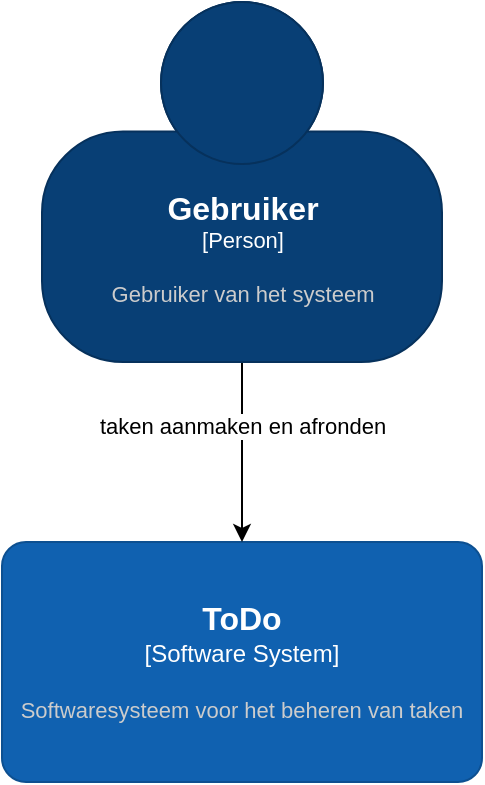 <mxfile version="22.1.7" type="device" pages="4">
  <diagram name="Systeem Context" id="gP57qJq02lwSq2uci3iL">
    <mxGraphModel dx="1379" dy="788" grid="1" gridSize="10" guides="1" tooltips="1" connect="1" arrows="1" fold="1" page="1" pageScale="1" pageWidth="827" pageHeight="1169" math="0" shadow="0">
      <root>
        <mxCell id="0" />
        <mxCell id="1" parent="0" />
        <object placeholders="1" c4Name="ToDo" c4Type="Software System" c4Description="Softwaresysteem voor het beheren van taken" label="&lt;font style=&quot;font-size: 16px&quot;&gt;&lt;b&gt;%c4Name%&lt;/b&gt;&lt;/font&gt;&lt;div&gt;[%c4Type%]&lt;/div&gt;&lt;br&gt;&lt;div&gt;&lt;font style=&quot;font-size: 11px&quot;&gt;&lt;font color=&quot;#cccccc&quot;&gt;%c4Description%&lt;/font&gt;&lt;/div&gt;" id="6i8yHCTu9C5vEZzrTsxn-2">
          <mxCell style="rounded=1;whiteSpace=wrap;html=1;labelBackgroundColor=none;fillColor=#1061B0;fontColor=#ffffff;align=center;arcSize=10;strokeColor=#0D5091;metaEdit=1;resizable=0;points=[[0.25,0,0],[0.5,0,0],[0.75,0,0],[1,0.25,0],[1,0.5,0],[1,0.75,0],[0.75,1,0],[0.5,1,0],[0.25,1,0],[0,0.75,0],[0,0.5,0],[0,0.25,0]];" parent="1" vertex="1">
            <mxGeometry x="290" y="310" width="240" height="120" as="geometry" />
          </mxCell>
        </object>
        <mxCell id="6i8yHCTu9C5vEZzrTsxn-3" value="taken aanmaken en afronden" style="edgeStyle=orthogonalEdgeStyle;rounded=0;orthogonalLoop=1;jettySize=auto;html=1;entryX=0.5;entryY=0;entryDx=0;entryDy=0;entryPerimeter=0;" parent="1" source="6i8yHCTu9C5vEZzrTsxn-4" target="6i8yHCTu9C5vEZzrTsxn-2" edge="1">
          <mxGeometry x="-0.294" relative="1" as="geometry">
            <mxPoint x="570" y="270" as="targetPoint" />
            <Array as="points">
              <mxPoint x="410" y="290" />
              <mxPoint x="410" y="290" />
            </Array>
            <mxPoint as="offset" />
          </mxGeometry>
        </mxCell>
        <object placeholders="1" c4Name="Gebruiker" c4Type="Person" c4Description="Gebruiker van het systeem" label="&lt;font style=&quot;font-size: 16px&quot;&gt;&lt;b&gt;%c4Name%&lt;/b&gt;&lt;/font&gt;&lt;div&gt;[%c4Type%]&lt;/div&gt;&lt;br&gt;&lt;div&gt;&lt;font style=&quot;font-size: 11px&quot;&gt;&lt;font color=&quot;#cccccc&quot;&gt;%c4Description%&lt;/font&gt;&lt;/div&gt;" id="6i8yHCTu9C5vEZzrTsxn-4">
          <mxCell style="html=1;fontSize=11;dashed=0;whitespace=wrap;fillColor=#083F75;strokeColor=#06315C;fontColor=#ffffff;shape=mxgraph.c4.person2;align=center;metaEdit=1;points=[[0.5,0,0],[1,0.5,0],[1,0.75,0],[0.75,1,0],[0.5,1,0],[0.25,1,0],[0,0.75,0],[0,0.5,0]];resizable=0;" parent="1" vertex="1">
            <mxGeometry x="310" y="40" width="200" height="180" as="geometry" />
          </mxCell>
        </object>
      </root>
    </mxGraphModel>
  </diagram>
  <diagram id="QMMT807Xaqbde3HfD42s" name="Container Diagram">
    <mxGraphModel dx="1379" dy="788" grid="1" gridSize="10" guides="1" tooltips="1" connect="1" arrows="1" fold="1" page="1" pageScale="1" pageWidth="827" pageHeight="1169" math="0" shadow="0">
      <root>
        <mxCell id="0" />
        <mxCell id="1" parent="0" />
        <object placeholders="1" c4Name="ToDo" c4Type="SystemScopeBoundary" c4Application="Software System" label="&lt;font style=&quot;font-size: 16px&quot;&gt;&lt;b&gt;&lt;div style=&quot;text-align: left&quot;&gt;%c4Name%&lt;/div&gt;&lt;/b&gt;&lt;/font&gt;&lt;div style=&quot;text-align: left&quot;&gt;[%c4Application%]&lt;/div&gt;" id="jA6bDuJOhWUHP-LeDnIb-1">
          <mxCell style="rounded=1;fontSize=11;whiteSpace=wrap;html=1;dashed=1;arcSize=20;fillColor=none;strokeColor=#666666;fontColor=#333333;labelBackgroundColor=none;align=left;verticalAlign=bottom;labelBorderColor=none;spacingTop=0;spacing=10;dashPattern=8 4;metaEdit=1;rotatable=0;perimeter=rectanglePerimeter;noLabel=0;labelPadding=0;allowArrows=0;connectable=0;expand=0;recursiveResize=0;editable=1;pointerEvents=0;absoluteArcSize=1;points=[[0.25,0,0],[0.5,0,0],[0.75,0,0],[1,0.25,0],[1,0.5,0],[1,0.75,0],[0.75,1,0],[0.5,1,0],[0.25,1,0],[0,0.75,0],[0,0.5,0],[0,0.25,0]];" parent="1" vertex="1">
            <mxGeometry x="20" y="410" width="780" height="380" as="geometry" />
          </mxCell>
        </object>
        <object placeholders="1" c4Name="Desktop Application" c4Type="Container" c4Technology="WPF/MAUI, .NET, C#" c4Description="Applicatie met een rijke grafische interface om de taken aan te maken en af te ronden." label="&lt;font style=&quot;font-size: 16px&quot;&gt;&lt;b&gt;%c4Name%&lt;/b&gt;&lt;/font&gt;&lt;div&gt;[%c4Type%: %c4Technology%]&lt;/div&gt;&lt;br&gt;&lt;div&gt;&lt;font style=&quot;font-size: 11px&quot;&gt;&lt;font color=&quot;#E6E6E6&quot;&gt;%c4Description%&lt;/font&gt;&lt;/div&gt;" id="jA6bDuJOhWUHP-LeDnIb-3">
          <mxCell style="rounded=1;whiteSpace=wrap;html=1;fontSize=11;labelBackgroundColor=none;fillColor=#23A2D9;fontColor=#ffffff;align=center;arcSize=10;strokeColor=#0E7DAD;metaEdit=1;resizable=0;points=[[0.25,0,0],[0.5,0,0],[0.75,0,0],[1,0.25,0],[1,0.5,0],[1,0.75,0],[0.75,1,0],[0.5,1,0],[0.25,1,0],[0,0.75,0],[0,0.5,0],[0,0.25,0]];" parent="1" vertex="1">
            <mxGeometry x="160" y="450" width="240" height="120" as="geometry" />
          </mxCell>
        </object>
        <object placeholders="1" c4Name="Console Application" c4Type="Container" c4Technology=".NET, C#" c4Description="Applicatie met een primitieve grafische interface om de taken aan te maken en af te ronden." label="&lt;font style=&quot;font-size: 16px&quot;&gt;&lt;b&gt;%c4Name%&lt;/b&gt;&lt;/font&gt;&lt;div&gt;[%c4Type%: %c4Technology%]&lt;/div&gt;&lt;br&gt;&lt;div&gt;&lt;font style=&quot;font-size: 11px&quot;&gt;&lt;font color=&quot;#E6E6E6&quot;&gt;%c4Description%&lt;/font&gt;&lt;/div&gt;" id="jA6bDuJOhWUHP-LeDnIb-5">
          <mxCell style="rounded=1;whiteSpace=wrap;html=1;fontSize=11;labelBackgroundColor=none;fillColor=#23A2D9;fontColor=#ffffff;align=center;arcSize=10;strokeColor=#0E7DAD;metaEdit=1;resizable=0;points=[[0.25,0,0],[0.5,0,0],[0.75,0,0],[1,0.25,0],[1,0.5,0],[1,0.75,0],[0.75,1,0],[0.5,1,0],[0.25,1,0],[0,0.75,0],[0,0.5,0],[0,0.25,0]];" parent="1" vertex="1">
            <mxGeometry x="480" y="450" width="240" height="120" as="geometry" />
          </mxCell>
        </object>
        <object placeholders="1" c4Type="Database" c4Container="Container" c4Technology="SQL-Server/ SQLite" c4Description="Database voor het opslaan van de taken" label="&lt;font style=&quot;font-size: 16px&quot;&gt;&lt;b&gt;%c4Type%&lt;/font&gt;&lt;div&gt;[%c4Container%:&amp;nbsp;%c4Technology%]&lt;/div&gt;&lt;br&gt;&lt;div&gt;&lt;font style=&quot;font-size: 11px&quot;&gt;&lt;font color=&quot;#E6E6E6&quot;&gt;%c4Description%&lt;/font&gt;&lt;/div&gt;" id="jA6bDuJOhWUHP-LeDnIb-6">
          <mxCell style="shape=cylinder3;size=15;whiteSpace=wrap;html=1;boundedLbl=1;rounded=0;labelBackgroundColor=none;fillColor=#23A2D9;fontSize=12;fontColor=#ffffff;align=center;strokeColor=#0E7DAD;metaEdit=1;points=[[0.5,0,0],[1,0.25,0],[1,0.5,0],[1,0.75,0],[0.5,1,0],[0,0.75,0],[0,0.5,0],[0,0.25,0]];resizable=0;" parent="1" vertex="1">
            <mxGeometry x="160" y="630" width="240" height="120" as="geometry" />
          </mxCell>
        </object>
        <mxCell id="jA6bDuJOhWUHP-LeDnIb-7" value="taken aanmaken en afronden" style="edgeStyle=orthogonalEdgeStyle;rounded=0;orthogonalLoop=1;jettySize=auto;html=1;" parent="1" source="jA6bDuJOhWUHP-LeDnIb-9" target="jA6bDuJOhWUHP-LeDnIb-3" edge="1">
          <mxGeometry x="-0.636" y="22" relative="1" as="geometry">
            <mxPoint x="360" y="340" as="targetPoint" />
            <Array as="points">
              <mxPoint x="420" y="380" />
              <mxPoint x="280" y="380" />
            </Array>
            <mxPoint x="20" y="-12" as="offset" />
          </mxGeometry>
        </mxCell>
        <object placeholders="1" c4Name="Gebruiker" c4Type="Person" c4Description="Gebruiker van het systeem" label="&lt;font style=&quot;font-size: 16px&quot;&gt;&lt;b&gt;%c4Name%&lt;/b&gt;&lt;/font&gt;&lt;div&gt;[%c4Type%]&lt;/div&gt;&lt;br&gt;&lt;div&gt;&lt;font style=&quot;font-size: 11px&quot;&gt;&lt;font color=&quot;#cccccc&quot;&gt;%c4Description%&lt;/font&gt;&lt;/div&gt;" id="jA6bDuJOhWUHP-LeDnIb-9">
          <mxCell style="html=1;fontSize=11;dashed=0;whitespace=wrap;fillColor=#083F75;strokeColor=#06315C;fontColor=#ffffff;shape=mxgraph.c4.person2;align=center;metaEdit=1;points=[[0.5,0,0],[1,0.5,0],[1,0.75,0],[0.75,1,0],[0.5,1,0],[0.25,1,0],[0,0.75,0],[0,0.5,0]];resizable=0;" parent="1" vertex="1">
            <mxGeometry x="340" y="170" width="200" height="180" as="geometry" />
          </mxCell>
        </object>
        <mxCell id="R8-CH4FTyk3YAZI2SInh-1" value="" style="edgeStyle=orthogonalEdgeStyle;rounded=0;orthogonalLoop=1;jettySize=auto;html=1;" parent="1" target="jA6bDuJOhWUHP-LeDnIb-5" edge="1">
          <mxGeometry relative="1" as="geometry">
            <mxPoint x="260" y="440" as="targetPoint" />
            <mxPoint x="440" y="350" as="sourcePoint" />
            <Array as="points">
              <mxPoint x="460" y="350" />
              <mxPoint x="460" y="380" />
              <mxPoint x="600" y="380" />
            </Array>
          </mxGeometry>
        </mxCell>
        <mxCell id="R8-CH4FTyk3YAZI2SInh-2" value="" style="edgeStyle=none;rounded=0;orthogonalLoop=1;jettySize=auto;html=1;endArrow=classic;endFill=1;entryX=0.5;entryY=0;entryDx=0;entryDy=0;entryPerimeter=0;" parent="1" source="jA6bDuJOhWUHP-LeDnIb-3" target="jA6bDuJOhWUHP-LeDnIb-6" edge="1">
          <mxGeometry relative="1" as="geometry">
            <mxPoint x="610" y="560" as="sourcePoint" />
            <mxPoint x="400" y="630" as="targetPoint" />
            <Array as="points">
              <mxPoint x="280" y="600" />
            </Array>
          </mxGeometry>
        </mxCell>
      </root>
    </mxGraphModel>
  </diagram>
  <diagram id="qdu6Us3kAj6ullenG_oH" name="Component Diagram Desktop Applicatie">
    <mxGraphModel dx="1622" dy="927" grid="1" gridSize="10" guides="1" tooltips="1" connect="1" arrows="1" fold="1" page="1" pageScale="1" pageWidth="827" pageHeight="1169" math="0" shadow="0">
      <root>
        <mxCell id="0" />
        <mxCell id="1" parent="0" />
        <object label="" placeholders="1" instruction="edit data of the lower shape within the group" id="0_96DEolHEjOqy0A0ZcH-1">
          <mxCell style="group;resizable=0;rotatable=0;" parent="1" vertex="1" connectable="0">
            <mxGeometry x="160" y="110" width="160" height="170" as="geometry" />
          </mxCell>
        </object>
        <object label="&lt;div style=&quot;color: rgb(255 , 255 , 255) ; white-space: normal&quot;&gt;&lt;span style=&quot;font-size: 14px&quot;&gt;&lt;b&gt;%name%&lt;/b&gt;&lt;/span&gt;&lt;/div&gt;&lt;div style=&quot;color: rgb(255 , 255 , 255) ; white-space: normal&quot;&gt;&lt;font style=&quot;font-size: 8px&quot;&gt;[Person]&lt;/font&gt;&lt;/div&gt;&lt;div style=&quot;color: rgb(255 , 255 , 255) ; white-space: normal ; font-size: 8px&quot;&gt;&lt;span style=&quot;font-size: x-small&quot;&gt;&lt;br&gt;&lt;/span&gt;&lt;/div&gt;&lt;div style=&quot;color: rgb(255 , 255 , 255) ; white-space: normal&quot;&gt;&lt;font size=&quot;1&quot;&gt;%description%&lt;/font&gt;&lt;/div&gt;" name="Gebruiker" description="Gebruiker van het Systeem" placeholders="1" id="0_96DEolHEjOqy0A0ZcH-2">
          <mxCell style="rounded=1;whiteSpace=wrap;html=1;strokeColor=#00315C;fillColor=#004179;fontColor=#000000;arcSize=31;rotatable=0;strokeWidth=2;metaEdit=1;" parent="0_96DEolHEjOqy0A0ZcH-1" vertex="1">
            <mxGeometry y="70" width="160" height="100" as="geometry" />
          </mxCell>
        </object>
        <mxCell id="0_96DEolHEjOqy0A0ZcH-3" value="" style="ellipse;whiteSpace=wrap;html=1;aspect=fixed;strokeColor=#00315C;fillColor=#004179;fontColor=#000000;rotatable=0;strokeWidth=2;" parent="0_96DEolHEjOqy0A0ZcH-1" vertex="1">
          <mxGeometry x="40" width="80" height="80" as="geometry" />
        </mxCell>
        <object label="&lt;font style=&quot;font-size: 10px&quot;&gt;&lt;b&gt;%name%&lt;/b&gt;&lt;br style=&quot;font-size: 10px&quot;&gt;[Container]&lt;/font&gt;" placeholders="1" name="Desktop Application" id="0_96DEolHEjOqy0A0ZcH-4">
          <mxCell style="rounded=0;whiteSpace=wrap;html=1;strokeColor=#828282;fillColor=none;fontColor=#404040;align=left;labelPosition=center;verticalLabelPosition=middle;verticalAlign=bottom;dashed=1;strokeWidth=2;perimeterSpacing=0;spacing=4;spacingTop=0;fontSize=10;container=0;rotatable=0;metaEdit=1;allowArrows=0;" parent="1" vertex="1">
            <mxGeometry x="80" y="320" width="320" height="540" as="geometry">
              <mxRectangle x="560" y="40" width="110" height="30" as="alternateBounds" />
            </mxGeometry>
          </mxCell>
        </object>
        <mxCell id="0_96DEolHEjOqy0A0ZcH-5" value="" style="edgeStyle=orthogonalEdgeStyle;rounded=0;orthogonalLoop=1;jettySize=auto;html=1;" parent="1" source="0_96DEolHEjOqy0A0ZcH-6" target="0_96DEolHEjOqy0A0ZcH-9" edge="1">
          <mxGeometry relative="1" as="geometry" />
        </mxCell>
        <object placeholders="1" c4Name="Main" c4Type="Component" c4Technology="Window" c4Description="Biedt een grafische interface om taken aan te maken en af te ronden" label="&lt;font style=&quot;font-size: 16px&quot;&gt;&lt;b&gt;%c4Name%&lt;/b&gt;&lt;/font&gt;&lt;div&gt;[%c4Type%: %c4Technology%]&lt;/div&gt;&lt;br&gt;&lt;div&gt;&lt;font style=&quot;font-size: 11px&quot;&gt;&lt;font color=&quot;#E6E6E6&quot;&gt;%c4Description%&lt;/font&gt;&lt;/div&gt;" id="0_96DEolHEjOqy0A0ZcH-6">
          <mxCell style="rounded=1;whiteSpace=wrap;html=1;fontSize=11;labelBackgroundColor=none;fillColor=#23A2D9;fontColor=#ffffff;align=center;arcSize=10;strokeColor=#0E7DAD;metaEdit=1;resizable=0;points=[[0.25,0,0],[0.5,0,0],[0.75,0,0],[1,0.25,0],[1,0.5,0],[1,0.75,0],[0.75,1,0],[0.5,1,0],[0.25,1,0],[0,0.75,0],[0,0.5,0],[0,0.25,0]];" parent="1" vertex="1">
            <mxGeometry x="120" y="360" width="240" height="120" as="geometry" />
          </mxCell>
        </object>
        <mxCell id="0_96DEolHEjOqy0A0ZcH-7" style="edgeStyle=orthogonalEdgeStyle;rounded=0;orthogonalLoop=1;jettySize=auto;html=1;entryX=0.5;entryY=0;entryDx=0;entryDy=0;entryPerimeter=0;" parent="1" source="0_96DEolHEjOqy0A0ZcH-2" target="0_96DEolHEjOqy0A0ZcH-6" edge="1">
          <mxGeometry relative="1" as="geometry" />
        </mxCell>
        <mxCell id="0_96DEolHEjOqy0A0ZcH-8" value="" style="edgeStyle=orthogonalEdgeStyle;rounded=0;orthogonalLoop=1;jettySize=auto;html=1;" parent="1" source="0_96DEolHEjOqy0A0ZcH-9" target="0_96DEolHEjOqy0A0ZcH-11" edge="1">
          <mxGeometry relative="1" as="geometry" />
        </mxCell>
        <object placeholders="1" c4Name="Service" c4Type="Component" c4Technology="Class, C#" c4Description="Biedt validatie functionaliteit en communicatie met de repository   " label="&lt;font style=&quot;font-size: 16px&quot;&gt;&lt;b&gt;%c4Name%&lt;/b&gt;&lt;/font&gt;&lt;div&gt;[%c4Type%: %c4Technology%]&lt;/div&gt;&lt;br&gt;&lt;div&gt;&lt;font style=&quot;font-size: 11px&quot;&gt;&lt;font color=&quot;#E6E6E6&quot;&gt;%c4Description%&lt;/font&gt;&lt;/div&gt;" id="0_96DEolHEjOqy0A0ZcH-9">
          <mxCell style="rounded=1;whiteSpace=wrap;html=1;fontSize=11;labelBackgroundColor=none;fillColor=#23A2D9;fontColor=#ffffff;align=center;arcSize=10;strokeColor=#0E7DAD;metaEdit=1;resizable=0;points=[[0.25,0,0],[0.5,0,0],[0.75,0,0],[1,0.25,0],[1,0.5,0],[1,0.75,0],[0.75,1,0],[0.5,1,0],[0.25,1,0],[0,0.75,0],[0,0.5,0],[0,0.25,0]];" parent="1" vertex="1">
            <mxGeometry x="120" y="525" width="240" height="120" as="geometry" />
          </mxCell>
        </object>
        <mxCell id="0_96DEolHEjOqy0A0ZcH-10" value="" style="edgeStyle=orthogonalEdgeStyle;rounded=0;orthogonalLoop=1;jettySize=auto;html=1;entryX=0.5;entryY=0;entryDx=0;entryDy=0;entryPerimeter=0;" parent="1" source="0_96DEolHEjOqy0A0ZcH-11" target="WipBYr_MEciiosy9VrZD-1" edge="1">
          <mxGeometry relative="1" as="geometry">
            <mxPoint x="560" y="720" as="targetPoint" />
          </mxGeometry>
        </mxCell>
        <object placeholders="1" c4Name="Repository" c4Type="Component" c4Technology="C#, Class, SQL" c4Description="Biedt toegang tot de onderliggende database om taken op te slaan en op te vragen." label="&lt;font style=&quot;font-size: 16px&quot;&gt;&lt;b&gt;%c4Name%&lt;/b&gt;&lt;/font&gt;&lt;div&gt;[%c4Type%: %c4Technology%]&lt;/div&gt;&lt;br&gt;&lt;div&gt;&lt;font style=&quot;font-size: 11px&quot;&gt;&lt;font color=&quot;#E6E6E6&quot;&gt;%c4Description%&lt;/font&gt;&lt;/div&gt;" id="0_96DEolHEjOqy0A0ZcH-11">
          <mxCell style="rounded=1;whiteSpace=wrap;html=1;fontSize=11;labelBackgroundColor=none;fillColor=#23A2D9;fontColor=#ffffff;align=center;arcSize=10;strokeColor=#0E7DAD;metaEdit=1;resizable=0;points=[[0.25,0,0],[0.5,0,0],[0.75,0,0],[1,0.25,0],[1,0.5,0],[1,0.75,0],[0.75,1,0],[0.5,1,0],[0.25,1,0],[0,0.75,0],[0,0.5,0],[0,0.25,0]];" parent="1" vertex="1">
            <mxGeometry x="120" y="690" width="240" height="120" as="geometry" />
          </mxCell>
        </object>
        <object placeholders="1" c4Type="Database" c4Container="Container" c4Technology="SQL-Server/ SQLite" c4Description="Database voor het opslaan van de taken" label="&lt;font style=&quot;font-size: 16px&quot;&gt;&lt;b&gt;%c4Type%&lt;/font&gt;&lt;div&gt;[%c4Container%:&amp;nbsp;%c4Technology%]&lt;/div&gt;&lt;br&gt;&lt;div&gt;&lt;font style=&quot;font-size: 11px&quot;&gt;&lt;font color=&quot;#E6E6E6&quot;&gt;%c4Description%&lt;/font&gt;&lt;/div&gt;" id="WipBYr_MEciiosy9VrZD-1">
          <mxCell style="shape=cylinder3;size=15;whiteSpace=wrap;html=1;boundedLbl=1;rounded=0;labelBackgroundColor=none;fillColor=#23A2D9;fontSize=12;fontColor=#ffffff;align=center;strokeColor=#0E7DAD;metaEdit=1;points=[[0.5,0,0],[1,0.25,0],[1,0.5,0],[1,0.75,0],[0.5,1,0],[0,0.75,0],[0,0.5,0],[0,0.25,0]];resizable=0;" parent="1" vertex="1">
            <mxGeometry x="120" y="920" width="240" height="120" as="geometry" />
          </mxCell>
        </object>
      </root>
    </mxGraphModel>
  </diagram>
  <diagram name="Component Diagram Console Applicatie" id="Me82aLVB4yopHppHyt9t">
    <mxGraphModel dx="1379" dy="788" grid="1" gridSize="10" guides="1" tooltips="1" connect="1" arrows="1" fold="1" page="1" pageScale="1" pageWidth="827" pageHeight="1169" math="0" shadow="0">
      <root>
        <mxCell id="nndc_TNkcE9IaKzRtLI8-0" />
        <mxCell id="nndc_TNkcE9IaKzRtLI8-1" parent="nndc_TNkcE9IaKzRtLI8-0" />
        <object label="" placeholders="1" instruction="edit data of the lower shape within the group" id="nndc_TNkcE9IaKzRtLI8-2">
          <mxCell style="group;resizable=0;rotatable=0;" parent="nndc_TNkcE9IaKzRtLI8-1" vertex="1" connectable="0">
            <mxGeometry x="160" y="110" width="160" height="170" as="geometry" />
          </mxCell>
        </object>
        <object label="&lt;div style=&quot;color: rgb(255 , 255 , 255) ; white-space: normal&quot;&gt;&lt;span style=&quot;font-size: 14px&quot;&gt;&lt;b&gt;%name%&lt;/b&gt;&lt;/span&gt;&lt;/div&gt;&lt;div style=&quot;color: rgb(255 , 255 , 255) ; white-space: normal&quot;&gt;&lt;font style=&quot;font-size: 8px&quot;&gt;[Person]&lt;/font&gt;&lt;/div&gt;&lt;div style=&quot;color: rgb(255 , 255 , 255) ; white-space: normal ; font-size: 8px&quot;&gt;&lt;span style=&quot;font-size: x-small&quot;&gt;&lt;br&gt;&lt;/span&gt;&lt;/div&gt;&lt;div style=&quot;color: rgb(255 , 255 , 255) ; white-space: normal&quot;&gt;&lt;font size=&quot;1&quot;&gt;%description%&lt;/font&gt;&lt;/div&gt;" name="Gebruiker" description="Gebruiker van het Systeem" placeholders="1" id="nndc_TNkcE9IaKzRtLI8-3">
          <mxCell style="rounded=1;whiteSpace=wrap;html=1;strokeColor=#00315C;fillColor=#004179;fontColor=#000000;arcSize=31;rotatable=0;strokeWidth=2;metaEdit=1;" parent="nndc_TNkcE9IaKzRtLI8-2" vertex="1">
            <mxGeometry y="70" width="160" height="100" as="geometry" />
          </mxCell>
        </object>
        <mxCell id="nndc_TNkcE9IaKzRtLI8-4" value="" style="ellipse;whiteSpace=wrap;html=1;aspect=fixed;strokeColor=#00315C;fillColor=#004179;fontColor=#000000;rotatable=0;strokeWidth=2;" parent="nndc_TNkcE9IaKzRtLI8-2" vertex="1">
          <mxGeometry x="40" width="80" height="80" as="geometry" />
        </mxCell>
        <object label="&lt;font style=&quot;font-size: 10px&quot;&gt;&lt;b&gt;%name%&lt;/b&gt;&lt;br style=&quot;font-size: 10px&quot;&gt;[Container]&lt;/font&gt;" placeholders="1" name="Console Application" id="nndc_TNkcE9IaKzRtLI8-5">
          <mxCell style="rounded=0;whiteSpace=wrap;html=1;strokeColor=#828282;fillColor=none;fontColor=#404040;align=left;labelPosition=center;verticalLabelPosition=middle;verticalAlign=bottom;dashed=1;strokeWidth=2;perimeterSpacing=0;spacing=4;spacingTop=0;fontSize=10;container=0;rotatable=0;metaEdit=1;allowArrows=0;" parent="nndc_TNkcE9IaKzRtLI8-1" vertex="1">
            <mxGeometry x="80" y="320" width="340" height="550" as="geometry">
              <mxRectangle x="560" y="40" width="110" height="30" as="alternateBounds" />
            </mxGeometry>
          </mxCell>
        </object>
        <mxCell id="nndc_TNkcE9IaKzRtLI8-6" value="" style="edgeStyle=orthogonalEdgeStyle;rounded=0;orthogonalLoop=1;jettySize=auto;html=1;" parent="nndc_TNkcE9IaKzRtLI8-1" source="nndc_TNkcE9IaKzRtLI8-7" target="nndc_TNkcE9IaKzRtLI8-10" edge="1">
          <mxGeometry relative="1" as="geometry" />
        </mxCell>
        <object placeholders="1" c4Name="Main" c4Type="Component" c4Technology="Console" c4Description="Biedt een primitieve grafische interface om taken aan te maken en af te ronden" label="&lt;font style=&quot;font-size: 16px&quot;&gt;&lt;b&gt;%c4Name%&lt;/b&gt;&lt;/font&gt;&lt;div&gt;[%c4Type%: %c4Technology%]&lt;/div&gt;&lt;br&gt;&lt;div&gt;&lt;font style=&quot;font-size: 11px&quot;&gt;&lt;font color=&quot;#E6E6E6&quot;&gt;%c4Description%&lt;/font&gt;&lt;/div&gt;" id="nndc_TNkcE9IaKzRtLI8-7">
          <mxCell style="rounded=1;whiteSpace=wrap;html=1;fontSize=11;labelBackgroundColor=none;fillColor=#23A2D9;fontColor=#ffffff;align=center;arcSize=10;strokeColor=#0E7DAD;metaEdit=1;resizable=0;points=[[0.25,0,0],[0.5,0,0],[0.75,0,0],[1,0.25,0],[1,0.5,0],[1,0.75,0],[0.75,1,0],[0.5,1,0],[0.25,1,0],[0,0.75,0],[0,0.5,0],[0,0.25,0]];" parent="nndc_TNkcE9IaKzRtLI8-1" vertex="1">
            <mxGeometry x="120" y="360" width="240" height="120" as="geometry" />
          </mxCell>
        </object>
        <mxCell id="nndc_TNkcE9IaKzRtLI8-8" style="edgeStyle=orthogonalEdgeStyle;rounded=0;orthogonalLoop=1;jettySize=auto;html=1;entryX=0.5;entryY=0;entryDx=0;entryDy=0;entryPerimeter=0;" parent="nndc_TNkcE9IaKzRtLI8-1" source="nndc_TNkcE9IaKzRtLI8-3" target="nndc_TNkcE9IaKzRtLI8-7" edge="1">
          <mxGeometry relative="1" as="geometry" />
        </mxCell>
        <mxCell id="nndc_TNkcE9IaKzRtLI8-9" value="" style="edgeStyle=orthogonalEdgeStyle;rounded=0;orthogonalLoop=1;jettySize=auto;html=1;" parent="nndc_TNkcE9IaKzRtLI8-1" source="nndc_TNkcE9IaKzRtLI8-10" target="nndc_TNkcE9IaKzRtLI8-12" edge="1">
          <mxGeometry relative="1" as="geometry" />
        </mxCell>
        <object placeholders="1" c4Name="Service" c4Type="Component" c4Technology="Class, C#" c4Description="Biedt validatie functionaliteit en communicatie met de repository   " label="&lt;font style=&quot;font-size: 16px&quot;&gt;&lt;b&gt;%c4Name%&lt;/b&gt;&lt;/font&gt;&lt;div&gt;[%c4Type%: %c4Technology%]&lt;/div&gt;&lt;br&gt;&lt;div&gt;&lt;font style=&quot;font-size: 11px&quot;&gt;&lt;font color=&quot;#E6E6E6&quot;&gt;%c4Description%&lt;/font&gt;&lt;/div&gt;" id="nndc_TNkcE9IaKzRtLI8-10">
          <mxCell style="rounded=1;whiteSpace=wrap;html=1;fontSize=11;labelBackgroundColor=none;fillColor=#23A2D9;fontColor=#ffffff;align=center;arcSize=10;strokeColor=#0E7DAD;metaEdit=1;resizable=0;points=[[0.25,0,0],[0.5,0,0],[0.75,0,0],[1,0.25,0],[1,0.5,0],[1,0.75,0],[0.75,1,0],[0.5,1,0],[0.25,1,0],[0,0.75,0],[0,0.5,0],[0,0.25,0]];" parent="nndc_TNkcE9IaKzRtLI8-1" vertex="1">
            <mxGeometry x="120" y="525" width="240" height="120" as="geometry" />
          </mxCell>
        </object>
        <object placeholders="1" c4Name="Repository" c4Type="Component" c4Technology="C#, Class, SQL" c4Description="Biedt toegang tot een in-memory lijst om taken tijdedlijk op te slaan en op te vragen." label="&lt;font style=&quot;font-size: 16px&quot;&gt;&lt;b&gt;%c4Name%&lt;/b&gt;&lt;/font&gt;&lt;div&gt;[%c4Type%: %c4Technology%]&lt;/div&gt;&lt;br&gt;&lt;div&gt;&lt;font style=&quot;font-size: 11px&quot;&gt;&lt;font color=&quot;#E6E6E6&quot;&gt;%c4Description%&lt;/font&gt;&lt;/div&gt;" id="nndc_TNkcE9IaKzRtLI8-12">
          <mxCell style="rounded=1;whiteSpace=wrap;html=1;fontSize=11;labelBackgroundColor=none;fillColor=#23A2D9;fontColor=#ffffff;align=center;arcSize=10;strokeColor=#0E7DAD;metaEdit=1;resizable=0;points=[[0.25,0,0],[0.5,0,0],[0.75,0,0],[1,0.25,0],[1,0.5,0],[1,0.75,0],[0.75,1,0],[0.5,1,0],[0.25,1,0],[0,0.75,0],[0,0.5,0],[0,0.25,0]];" parent="nndc_TNkcE9IaKzRtLI8-1" vertex="1">
            <mxGeometry x="120" y="710" width="240" height="120" as="geometry" />
          </mxCell>
        </object>
      </root>
    </mxGraphModel>
  </diagram>
</mxfile>
